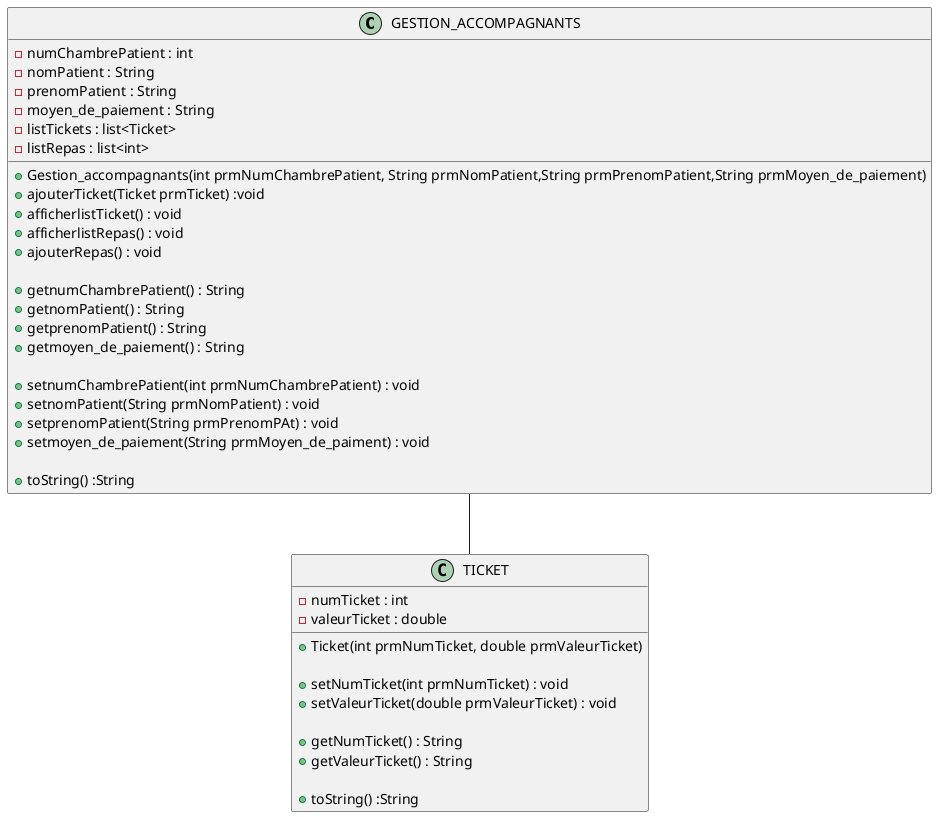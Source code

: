 @startuml
class GESTION_ACCOMPAGNANTS{
- numChambrePatient : int
- nomPatient : String
- prenomPatient : String
- moyen_de_paiement : String
- listTickets : list<Ticket>
- listRepas : list<int>

+ Gestion_accompagnants(int prmNumChambrePatient, String prmNomPatient,String prmPrenomPatient,String prmMoyen_de_paiement)
+ ajouterTicket(Ticket prmTicket) :void
+ afficherlistTicket() : void
+ afficherlistRepas() : void
+ ajouterRepas() : void

+ getnumChambrePatient() : String
+ getnomPatient() : String
+ getprenomPatient() : String
+ getmoyen_de_paiement() : String

+ setnumChambrePatient(int prmNumChambrePatient) : void
+ setnomPatient(String prmNomPatient) : void
+ setprenomPatient(String prmPrenomPAt) : void
+ setmoyen_de_paiement(String prmMoyen_de_paiment) : void

+toString() :String

}

class TICKET{
- numTicket : int
- valeurTicket : double
+ Ticket(int prmNumTicket, double prmValeurTicket)

+ setNumTicket(int prmNumTicket) : void
+ setValeurTicket(double prmValeurTicket) : void

+ getNumTicket() : String
+ getValeurTicket() : String

+toString() :String
}

GESTION_ACCOMPAGNANTS -- TICKET
@enduml